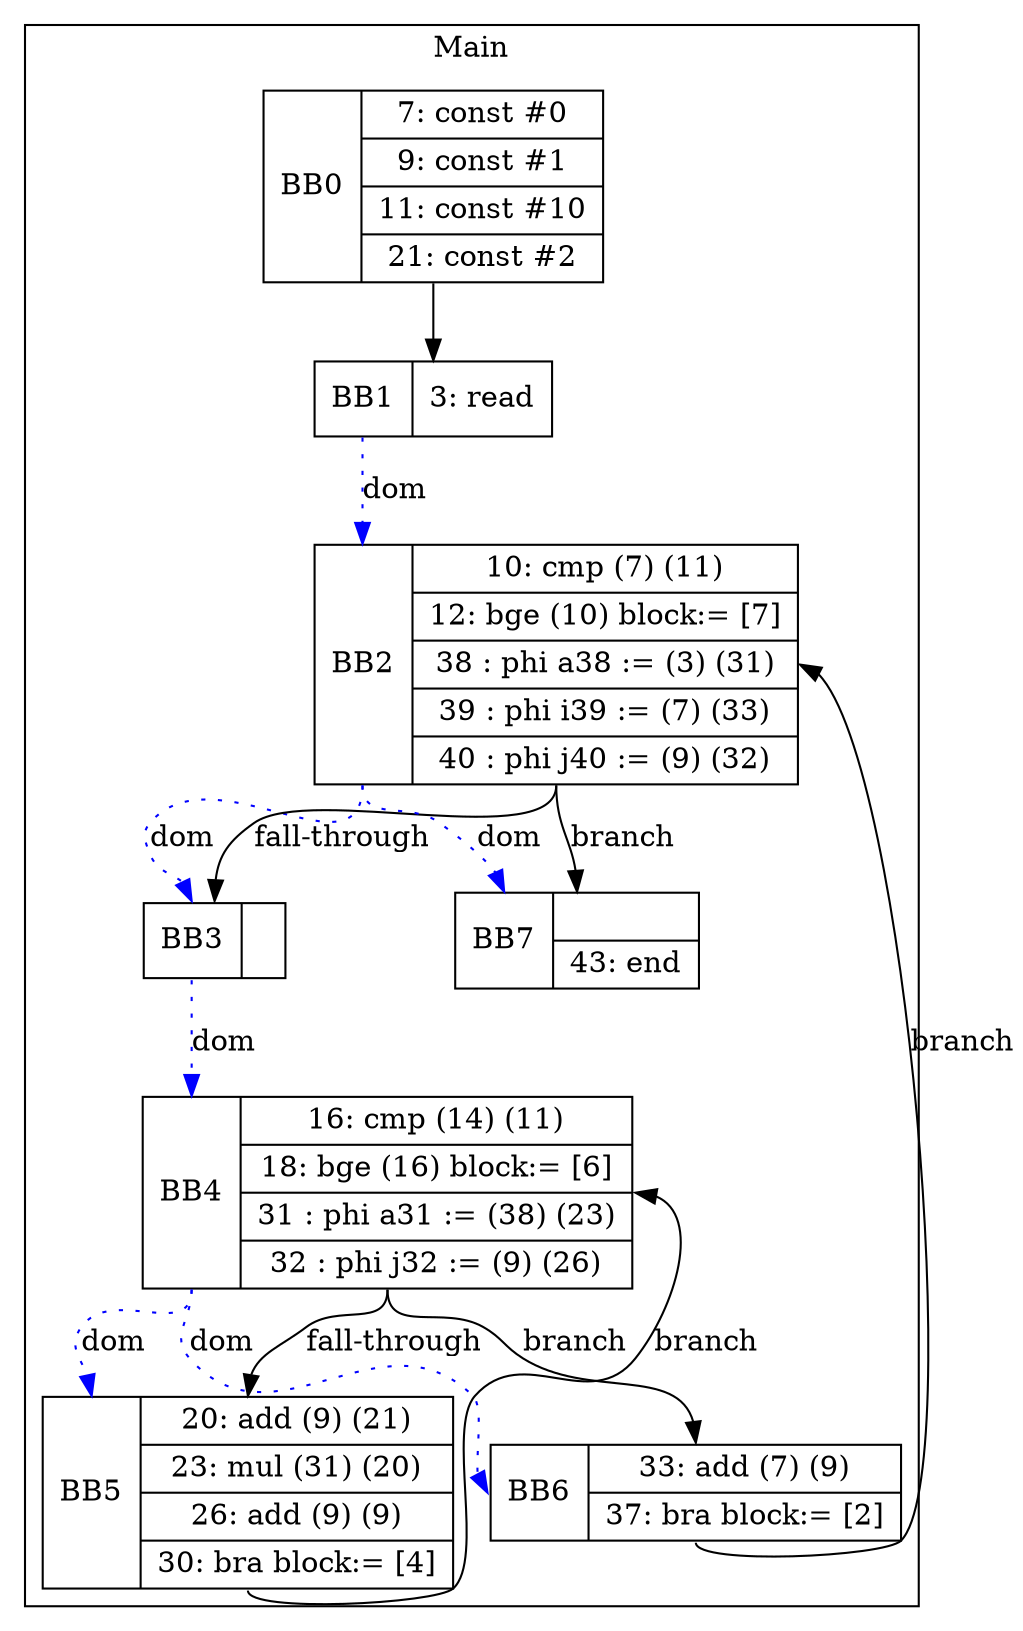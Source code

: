 digraph G {
node [shape=record];
subgraph cluster_main{
label = "Main";
BB0 [shape=record, label="<b>BB0|{7: const #0|9: const #1|11: const #10|21: const #2}"];
BB1 [shape=record, label="<b>BB1|{3: read}"];
BB2 [shape=record, label="<b>BB2|{10: cmp (7) (11)|12: bge (10) block:= [7]|38 : phi a38 := (3) (31)|39 : phi i39 := (7) (33)|40 : phi j40 := (9) (32)}"];
BB3 [shape=record, label="<b>BB3|}"];
BB4 [shape=record, label="<b>BB4|{16: cmp (14) (11)|18: bge (16) block:= [6]|31 : phi a31 := (38) (23)|32 : phi j32 := (9) (26)}"];
BB5 [shape=record, label="<b>BB5|{20: add (9) (21)|23: mul (31) (20)|26: add (9) (9)|30: bra block:= [4]}"];
BB6 [shape=record, label="<b>BB6|{33: add (7) (9)|37: bra block:= [2]}"];
BB7 [shape=record, label="<b>BB7|{|43: end}"];
}
BB0:s -> BB1:n ;
BB1:b -> BB2:b [color=blue, style=dotted, label="dom"];
BB3:b -> BB4:b [color=blue, style=dotted, label="dom"];
BB2:b -> BB7:b [color=blue, style=dotted, label="dom"];
BB4:b -> BB6:b [color=blue, style=dotted, label="dom"];
BB2:b -> BB3:b [color=blue, style=dotted, label="dom"];
BB4:b -> BB5:b [color=blue, style=dotted, label="dom"];
BB4:s -> BB6:n [label="branch"];
BB2:s -> BB7:n [label="branch"];
BB6:s -> BB2:e [label="branch"];
BB5:s -> BB4:e [label="branch"];
BB2:s -> BB3:n [label="fall-through"];
BB4:s -> BB5:n [label="fall-through"];
}
